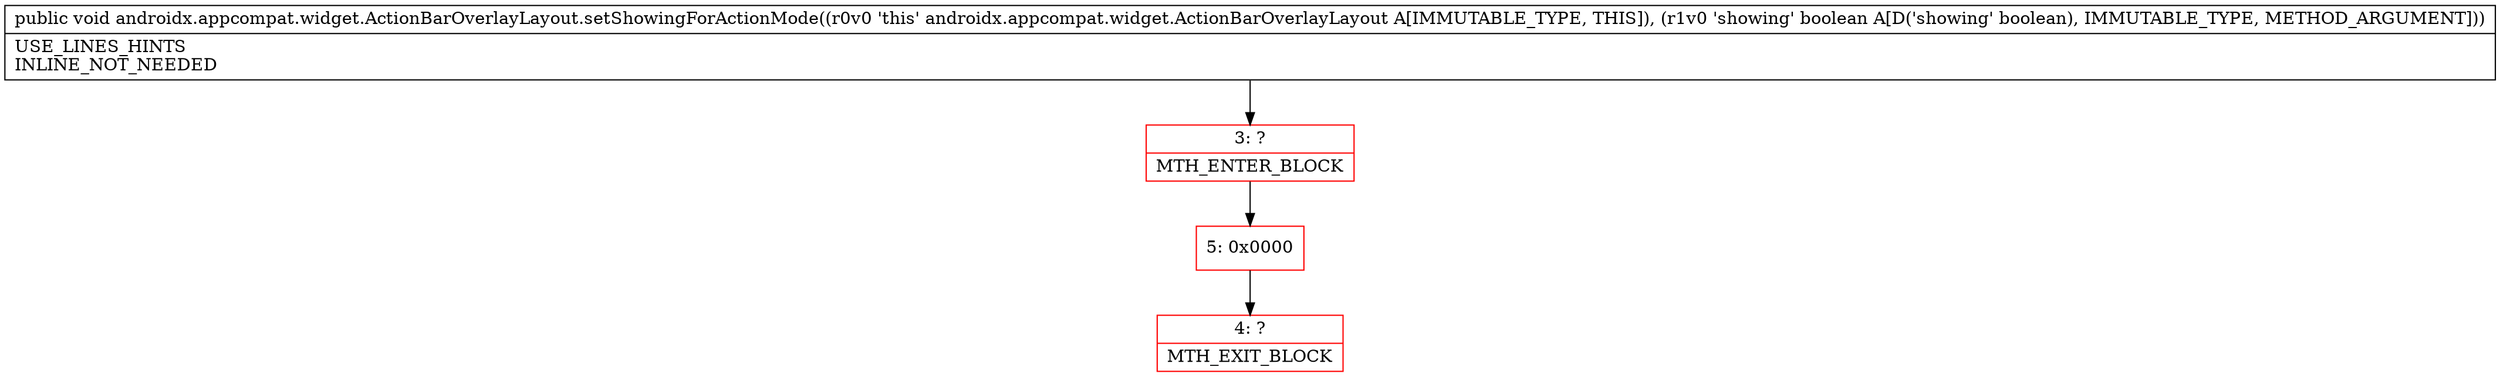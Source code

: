 digraph "CFG forandroidx.appcompat.widget.ActionBarOverlayLayout.setShowingForActionMode(Z)V" {
subgraph cluster_Region_1502354997 {
label = "R(0)";
node [shape=record,color=blue];
}
Node_3 [shape=record,color=red,label="{3\:\ ?|MTH_ENTER_BLOCK\l}"];
Node_5 [shape=record,color=red,label="{5\:\ 0x0000}"];
Node_4 [shape=record,color=red,label="{4\:\ ?|MTH_EXIT_BLOCK\l}"];
MethodNode[shape=record,label="{public void androidx.appcompat.widget.ActionBarOverlayLayout.setShowingForActionMode((r0v0 'this' androidx.appcompat.widget.ActionBarOverlayLayout A[IMMUTABLE_TYPE, THIS]), (r1v0 'showing' boolean A[D('showing' boolean), IMMUTABLE_TYPE, METHOD_ARGUMENT]))  | USE_LINES_HINTS\lINLINE_NOT_NEEDED\l}"];
MethodNode -> Node_3;Node_3 -> Node_5;
Node_5 -> Node_4;
}

